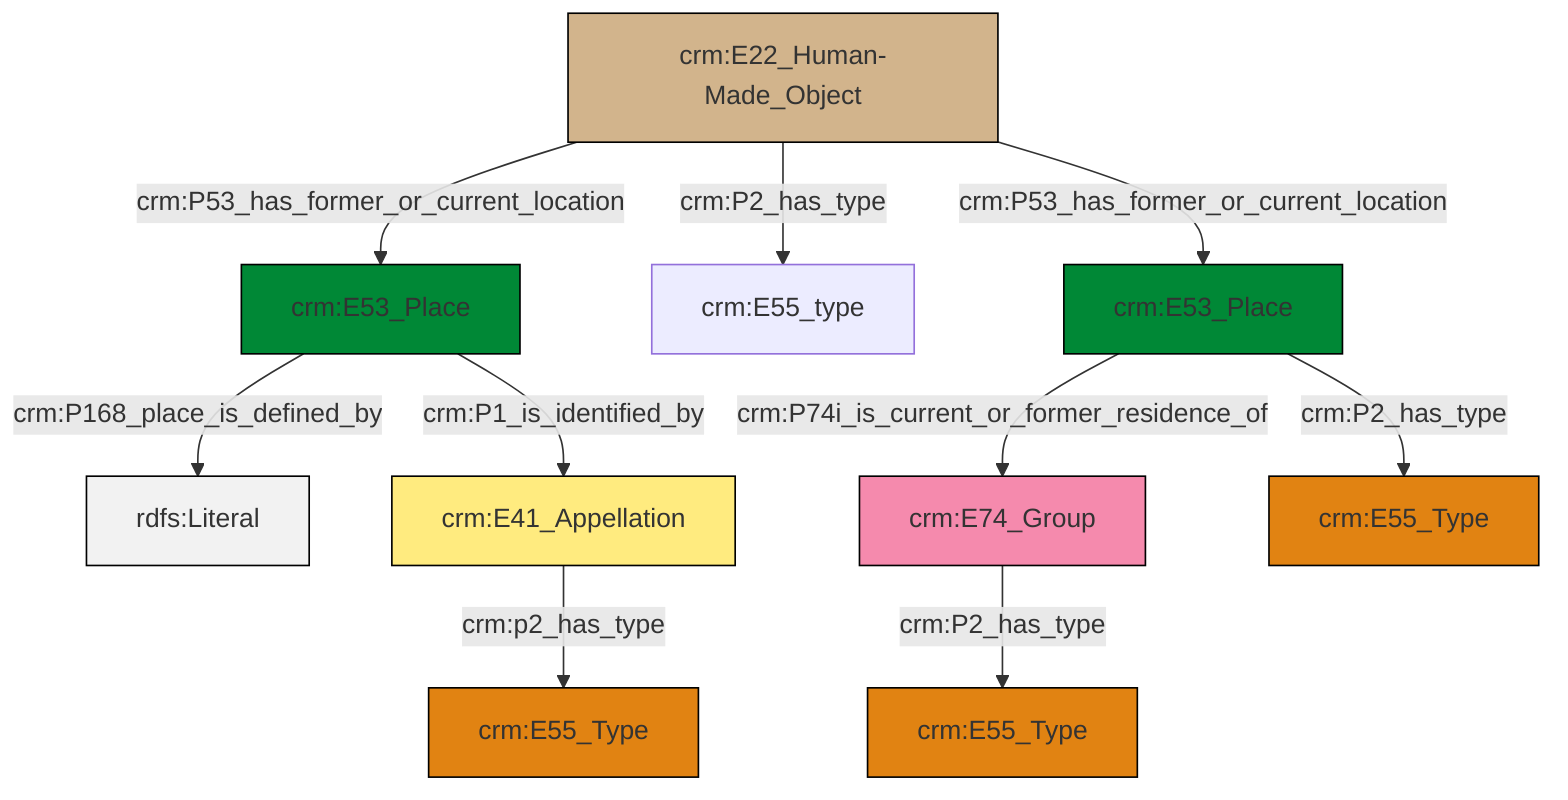 graph TD
classDef Literal fill:#f2f2f2,stroke:#000000;
classDef CRM_Entity fill:#FFFFFF,stroke:#000000;
classDef Temporal_Entity fill:#00C9E6, stroke:#000000;
classDef Type fill:#E18312, stroke:#000000;
classDef Time-Span fill:#2C9C91, stroke:#000000;
classDef Appellation fill:#FFEB7F, stroke:#000000;
classDef Place fill:#008836, stroke:#000000;
classDef Persistent_Item fill:#B266B2, stroke:#000000;
classDef Conceptual_Object fill:#FFD700, stroke:#000000;
classDef Physical_Thing fill:#D2B48C, stroke:#000000;
classDef Actor fill:#f58aad, stroke:#000000;
classDef PC_Classes fill:#4ce600, stroke:#000000;
classDef Multi fill:#cccccc,stroke:#000000;

2["crm:E41_Appellation"]:::Appellation -->|crm:p2_has_type| 4["crm:E55_Type"]:::Type
9["crm:E53_Place"]:::Place -->|crm:P74i_is_current_or_former_residence_of| 5["crm:E74_Group"]:::Actor
5["crm:E74_Group"]:::Actor -->|crm:P2_has_type| 0["crm:E55_Type"]:::Type
12["crm:E22_Human-Made_Object"]:::Physical_Thing -->|crm:P53_has_former_or_current_location| 10["crm:E53_Place"]:::Place
12["crm:E22_Human-Made_Object"]:::Physical_Thing -->|crm:P2_has_type| 7["crm:E55_type"]:::Default
12["crm:E22_Human-Made_Object"]:::Physical_Thing -->|crm:P53_has_former_or_current_location| 9["crm:E53_Place"]:::Place
10["crm:E53_Place"]:::Place -->|crm:P168_place_is_defined_by| 16[rdfs:Literal]:::Literal
10["crm:E53_Place"]:::Place -->|crm:P1_is_identified_by| 2["crm:E41_Appellation"]:::Appellation
9["crm:E53_Place"]:::Place -->|crm:P2_has_type| 17["crm:E55_Type"]:::Type